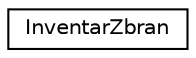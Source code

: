 digraph "Graphical Class Hierarchy"
{
  edge [fontname="Helvetica",fontsize="10",labelfontname="Helvetica",labelfontsize="10"];
  node [fontname="Helvetica",fontsize="10",shape=record];
  rankdir="LR";
  Node1 [label="InventarZbran",height=0.2,width=0.4,color="black", fillcolor="white", style="filled",URL="$class_inventar_zbran.html"];
}
